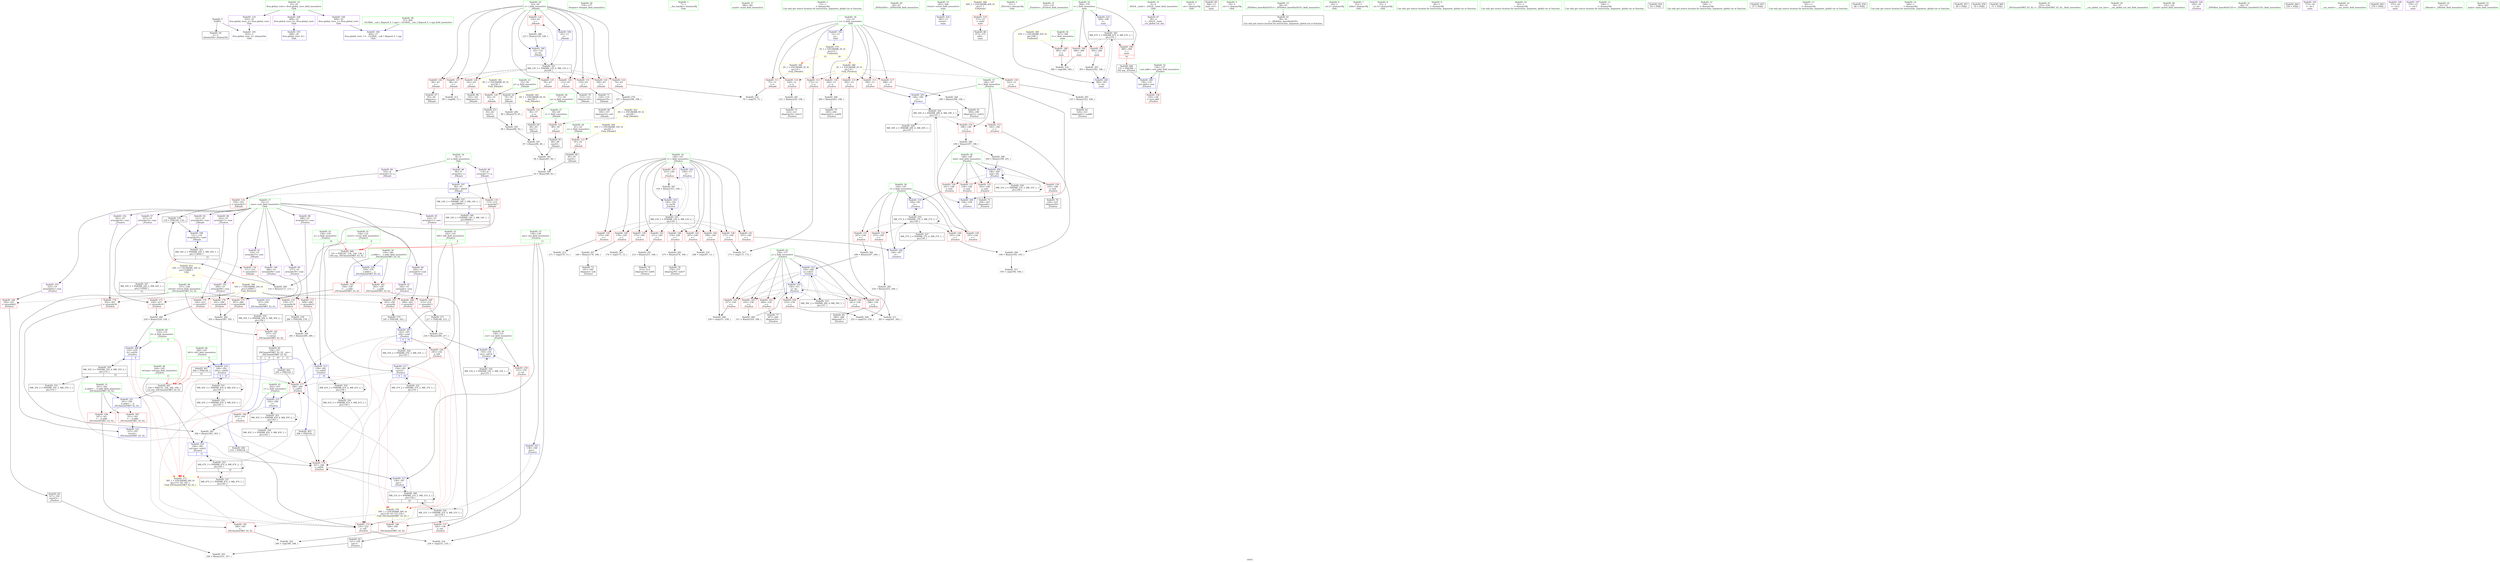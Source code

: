 digraph "SVFG" {
	label="SVFG";

	Node0x55af4ac2f030 [shape=record,color=grey,label="{NodeID: 0\nNullPtr}"];
	Node0x55af4ac2f030 -> Node0x55af4ac59500[style=solid];
	Node0x55af4ac2f030 -> Node0x55af4ac5b670[style=solid];
	Node0x55af4ac84610 [shape=record,color=yellow,style=double,label="{NodeID: 360\n2V_1 = ENCHI(MR_2V_0)\npts\{14 \}\nFun[_Z4loadv]}"];
	Node0x55af4ac84610 -> Node0x55af4ac57f80[style=dashed];
	Node0x55af4ac684b0 [shape=record,color=black,label="{NodeID: 277\n217 = PHI(168, 215, )\n}"];
	Node0x55af4ac684b0 -> Node0x55af4ac6a4f0[style=solid];
	Node0x55af4ac5b570 [shape=record,color=blue,label="{NodeID: 194\n409\<--27\nllvm.global_ctors_1\<--_GLOBAL__sub_I_Kepnu4_0_1.cpp\nGlob }"];
	Node0x55af4ac57f80 [shape=record,color=red,label="{NodeID: 111\n75\<--12\n\<--n\n_Z4loadv\n}"];
	Node0x55af4ac57f80 -> Node0x55af4ac6c470[style=solid];
	Node0x55af4ac56a30 [shape=record,color=green,label="{NodeID: 28\n61\<--62\ns\<--s_field_insensitive\n_Z4loadv\n}"];
	Node0x55af4ac56a30 -> Node0x55af4ac5da10[style=solid];
	Node0x55af4ac6b6f0 [shape=record,color=grey,label="{NodeID: 305\n323 = Binary(322, 108, )\n}"];
	Node0x55af4ac6b6f0 -> Node0x55af4ac5a8e0[style=solid];
	Node0x55af4ac5cc90 [shape=record,color=blue,label="{NodeID: 222\n337\<--351\nretval\<--\n_ZSt3maxIxERKT_S2_S2_\n}"];
	Node0x55af4ac5cc90 -> Node0x55af4ac82810[style=dashed];
	Node0x55af4ac5e710 [shape=record,color=red,label="{NodeID: 139\n175\<--140\n\<--i\n_Z5solvei\n}"];
	Node0x55af4ac5e710 -> Node0x55af4ac6cbf0[style=solid];
	Node0x55af4ac59200 [shape=record,color=green,label="{NodeID: 56\n376\<--377\nfreopen\<--freopen_field_insensitive\n}"];
	Node0x55af4ac7bb10 [shape=record,color=black,label="{NodeID: 333\nMR_39V_2 = PHI(MR_39V_4, MR_39V_1, )\npts\{157 \}\n}"];
	Node0x55af4ac7bb10 -> Node0x55af4ac5c470[style=dashed];
	Node0x55af4ac5fdd0 [shape=record,color=red,label="{NodeID: 167\n183\<--182\n\<--arrayidx\n_Z5solvei\n}"];
	Node0x55af4ac5fdd0 -> Node0x55af4a8c5b50[style=solid];
	Node0x55af4ac5a9b0 [shape=record,color=black,label="{NodeID: 84\n327\<--326\nconv63\<--\n_Z5solvei\n}"];
	Node0x55af4ac5a9b0 -> Node0x55af4ac6b270[style=solid];
	Node0x55af4ac54e30 [shape=record,color=green,label="{NodeID: 1\n7\<--1\n__dso_handle\<--dummyObj\nGlob }"];
	Node0x55af4ac85130 [shape=record,color=yellow,style=double,label="{NodeID: 361\n4V_1 = ENCHI(MR_4V_0)\npts\{56 \}\nFun[_Z4loadv]}"];
	Node0x55af4ac85130 -> Node0x55af4ac5d7a0[style=dashed];
	Node0x55af4ac68a50 [shape=record,color=black,label="{NodeID: 278\n280 = PHI(168, 278, )\n}"];
	Node0x55af4ac68a50 -> Node0x55af4ac6b570[style=solid];
	Node0x55af4ac5b670 [shape=record,color=blue, style = dotted,label="{NodeID: 195\n410\<--3\nllvm.global_ctors_2\<--dummyVal\nGlob }"];
	Node0x55af4ac58050 [shape=record,color=red,label="{NodeID: 112\n172\<--12\n\<--n\n_Z5solvei\n}"];
	Node0x55af4ac58050 -> Node0x55af4ac6c8f0[style=solid];
	Node0x55af4ac56b00 [shape=record,color=green,label="{NodeID: 29\n63\<--64\ni\<--i_field_insensitive\n_Z4loadv\n}"];
	Node0x55af4ac56b00 -> Node0x55af4ac5dae0[style=solid];
	Node0x55af4ac56b00 -> Node0x55af4ac5dbb0[style=solid];
	Node0x55af4ac56b00 -> Node0x55af4ac5dc80[style=solid];
	Node0x55af4ac56b00 -> Node0x55af4ac5dd50[style=solid];
	Node0x55af4ac56b00 -> Node0x55af4ac5de20[style=solid];
	Node0x55af4ac56b00 -> Node0x55af4ac5def0[style=solid];
	Node0x55af4ac56b00 -> Node0x55af4ac5dfc0[style=solid];
	Node0x55af4ac56b00 -> Node0x55af4ac5e090[style=solid];
	Node0x55af4ac56b00 -> Node0x55af4ac5e160[style=solid];
	Node0x55af4ac56b00 -> Node0x55af4ac5b770[style=solid];
	Node0x55af4ac56b00 -> Node0x55af4ac5b9e0[style=solid];
	Node0x55af4ac6b870 [shape=record,color=grey,label="{NodeID: 306\n284 = Binary(283, 108, )\n}"];
	Node0x55af4ac6b870 -> Node0x55af4ac5a5a0[style=solid];
	Node0x55af4ac5cd60 [shape=record,color=blue,label="{NodeID: 223\n337\<--354\nretval\<--\n_ZSt3maxIxERKT_S2_S2_\n}"];
	Node0x55af4ac5cd60 -> Node0x55af4ac82810[style=dashed];
	Node0x55af4ac5e7e0 [shape=record,color=red,label="{NodeID: 140\n179\<--140\n\<--i\n_Z5solvei\n}"];
	Node0x55af4ac5e7e0 -> Node0x55af4ac6b9f0[style=solid];
	Node0x55af4ac59300 [shape=record,color=green,label="{NodeID: 57\n380\<--381\nscanf\<--scanf_field_insensitive\n}"];
	Node0x55af4ac7c010 [shape=record,color=black,label="{NodeID: 334\nMR_41V_2 = PHI(MR_41V_3, MR_41V_1, )\npts\{159 \}\n}"];
	Node0x55af4ac7c010 -> Node0x55af4ac601e0[style=dashed];
	Node0x55af4ac7c010 -> Node0x55af4ac81410[style=dashed];
	Node0x55af4ac5fea0 [shape=record,color=red,label="{NodeID: 168\n206\<--205\n\<--arrayidx5\n_Z5solvei\n}"];
	Node0x55af4ac5fea0 -> Node0x55af4ac6a4f0[style=solid];
	Node0x55af4ac5aa80 [shape=record,color=black,label="{NodeID: 85\n334\<--357\n_ZSt3maxIxERKT_S2_S2__ret\<--\n_ZSt3maxIxERKT_S2_S2_\n|{<s0>8|<s1>9|<s2>10|<s3>11}}"];
	Node0x55af4ac5aa80:s0 -> Node0x55af4aca3400[style=solid,color=blue];
	Node0x55af4ac5aa80:s1 -> Node0x55af4aca3730[style=solid,color=blue];
	Node0x55af4ac5aa80:s2 -> Node0x55af4aca3a10[style=solid,color=blue];
	Node0x55af4ac5aa80:s3 -> Node0x55af4aca3b10[style=solid,color=blue];
	Node0x55af4ac54ec0 [shape=record,color=green,label="{NodeID: 2\n13\<--1\n\<--dummyObj\nCan only get source location for instruction, argument, global var or function.}"];
	Node0x55af4ac85210 [shape=record,color=yellow,style=double,label="{NodeID: 362\n6V_1 = ENCHI(MR_6V_0)\npts\{58 \}\nFun[_Z4loadv]}"];
	Node0x55af4ac85210 -> Node0x55af4ac5d870[style=dashed];
	Node0x55af4ac68ff0 [shape=record,color=grey,label="{NodeID: 279\n107 = Binary(106, 108, )\n}"];
	Node0x55af4ac68ff0 -> Node0x55af4ac59d80[style=solid];
	Node0x55af4ac5b770 [shape=record,color=blue,label="{NodeID: 196\n63\<--13\ni\<--\n_Z4loadv\n}"];
	Node0x55af4ac5b770 -> Node0x55af4ac77f10[style=dashed];
	Node0x55af4ac58120 [shape=record,color=red,label="{NodeID: 113\n189\<--12\n\<--n\n_Z5solvei\n}"];
	Node0x55af4ac58120 -> Node0x55af4ac5bec0[style=solid];
	Node0x55af4ac56bd0 [shape=record,color=green,label="{NodeID: 30\n66\<--67\n_ZNSirsERi\<--_ZNSirsERi_field_insensitive\n}"];
	Node0x55af4ac6b9f0 [shape=record,color=grey,label="{NodeID: 307\n180 = Binary(179, 108, )\n}"];
	Node0x55af4ac6b9f0 -> Node0x55af4ac59ff0[style=solid];
	Node0x55af4ac5ce30 [shape=record,color=blue,label="{NodeID: 224\n365\<--13\nretval\<--\nmain\n}"];
	Node0x55af4ac5e8b0 [shape=record,color=red,label="{NodeID: 141\n187\<--140\n\<--i\n_Z5solvei\n}"];
	Node0x55af4ac5e8b0 -> Node0x55af4ac5bdf0[style=solid];
	Node0x55af4ac59400 [shape=record,color=green,label="{NodeID: 58\n27\<--404\n_GLOBAL__sub_I_Kepnu4_0_1.cpp\<--_GLOBAL__sub_I_Kepnu4_0_1.cpp_field_insensitive\n}"];
	Node0x55af4ac59400 -> Node0x55af4ac5b570[style=solid];
	Node0x55af4ac7c510 [shape=record,color=black,label="{NodeID: 335\nMR_43V_2 = PHI(MR_43V_3, MR_43V_1, )\npts\{161 \}\n}"];
	Node0x55af4ac7c510 -> Node0x55af4ac601e0[style=dashed];
	Node0x55af4ac7c510 -> Node0x55af4ac81910[style=dashed];
	Node0x55af4ac5ff70 [shape=record,color=red,label="{NodeID: 169\n215\<--214\n\<--arrayidx11\n_Z5solvei\n}"];
	Node0x55af4ac5ff70 -> Node0x55af4ac684b0[style=solid];
	Node0x55af4ac5ab50 [shape=record,color=black,label="{NodeID: 86\n375\<--372\ncall\<--\nmain\n}"];
	Node0x55af4ac54f50 [shape=record,color=green,label="{NodeID: 3\n15\<--1\n_ZSt3cin\<--dummyObj\nGlob }"];
	Node0x55af4ac852f0 [shape=record,color=yellow,style=double,label="{NodeID: 363\n8V_1 = ENCHI(MR_8V_0)\npts\{60 \}\nFun[_Z4loadv]}"];
	Node0x55af4ac852f0 -> Node0x55af4ac5d940[style=dashed];
	Node0x55af4ac69170 [shape=record,color=grey,label="{NodeID: 280\n311 = Binary(310, 108, )\n}"];
	Node0x55af4ac69170 -> Node0x55af4ac5c950[style=solid];
	Node0x55af4ac5b840 [shape=record,color=blue,label="{NodeID: 197\n96\<--93\narrayidx\<--add10\n_Z4loadv\n}"];
	Node0x55af4ac5b840 -> Node0x55af4ac5e230[style=dashed];
	Node0x55af4ac5b840 -> Node0x55af4ac5e3d0[style=dashed];
	Node0x55af4ac5b840 -> Node0x55af4ac78410[style=dashed];
	Node0x55af4ac581f0 [shape=record,color=red,label="{NodeID: 114\n220\<--12\n\<--n\n_Z5solvei\n}"];
	Node0x55af4ac581f0 -> Node0x55af4ac692f0[style=solid];
	Node0x55af4ac56cd0 [shape=record,color=green,label="{NodeID: 31\n132\<--133\n_Z5solvei\<--_Z5solvei_field_insensitive\n}"];
	Node0x55af4ac6bb70 [shape=record,color=grey,label="{NodeID: 308\n259 = cmp(257, 258, )\n}"];
	Node0x55af4ac5cf00 [shape=record,color=blue,label="{NodeID: 225\n369\<--108\ni\<--\nmain\n}"];
	Node0x55af4ac5cf00 -> Node0x55af4ac7fb10[style=dashed];
	Node0x55af4ac5e980 [shape=record,color=red,label="{NodeID: 142\n207\<--140\n\<--i\n_Z5solvei\n}"];
	Node0x55af4ac5e980 -> Node0x55af4ac6be70[style=solid];
	Node0x55af4ac59500 [shape=record,color=black,label="{NodeID: 59\n2\<--3\ndummyVal\<--dummyVal\n}"];
	Node0x55af4ac7ca10 [shape=record,color=black,label="{NodeID: 336\nMR_45V_2 = PHI(MR_45V_3, MR_45V_1, )\npts\{163 \}\n}"];
	Node0x55af4ac7ca10 -> Node0x55af4ac81e10[style=dashed];
	Node0x55af4ac60040 [shape=record,color=red,label="{NodeID: 170\n224\<--223\n\<--arrayidx17\n_Z5solvei\n}"];
	Node0x55af4ac60040 -> Node0x55af4ac69ef0[style=solid];
	Node0x55af4ac5ac20 [shape=record,color=purple,label="{NodeID: 87\n36\<--4\n\<--_ZStL8__ioinit\n__cxx_global_var_init\n}"];
	Node0x55af4ac54fe0 [shape=record,color=green,label="{NodeID: 4\n16\<--1\n.str\<--dummyObj\nGlob }"];
	Node0x55af4ac853d0 [shape=record,color=yellow,style=double,label="{NodeID: 364\n10V_1 = ENCHI(MR_10V_0)\npts\{62 \}\nFun[_Z4loadv]}"];
	Node0x55af4ac853d0 -> Node0x55af4ac5da10[style=dashed];
	Node0x55af4ac692f0 [shape=record,color=grey,label="{NodeID: 281\n221 = Binary(220, 108, )\n}"];
	Node0x55af4ac692f0 -> Node0x55af4ac5a260[style=solid];
	Node0x55af4ac5b910 [shape=record,color=blue,label="{NodeID: 198\n121\<--118\narrayidx20\<--cond\n_Z4loadv\n}"];
	Node0x55af4ac5b910 -> Node0x55af4ac78910[style=dashed];
	Node0x55af4ac5d390 [shape=record,color=red,label="{NodeID: 115\n262\<--12\n\<--n\n_Z5solvei\n}"];
	Node0x55af4ac5d390 -> Node0x55af4ac6bff0[style=solid];
	Node0x55af4ac56dd0 [shape=record,color=green,label="{NodeID: 32\n136\<--137\ntest.addr\<--test.addr_field_insensitive\n_Z5solvei\n}"];
	Node0x55af4ac56dd0 -> Node0x55af4ac5e4a0[style=solid];
	Node0x55af4ac56dd0 -> Node0x55af4ac5bab0[style=solid];
	Node0x55af4ac6bcf0 [shape=record,color=grey,label="{NodeID: 309\n255 = cmp(252, 254, )\n}"];
	Node0x55af4ac5cfd0 [shape=record,color=blue,label="{NodeID: 226\n369\<--393\ni\<--inc\nmain\n}"];
	Node0x55af4ac5cfd0 -> Node0x55af4ac7fb10[style=dashed];
	Node0x55af4ac5ea50 [shape=record,color=red,label="{NodeID: 143\n211\<--140\n\<--i\n_Z5solvei\n}"];
	Node0x55af4ac5ea50 -> Node0x55af4ac6a1f0[style=solid];
	Node0x55af4ac59600 [shape=record,color=black,label="{NodeID: 60\n364\<--13\nmain_ret\<--\nmain\n}"];
	Node0x55af4ac7cf10 [shape=record,color=black,label="{NodeID: 337\nMR_47V_2 = PHI(MR_47V_3, MR_47V_1, )\npts\{165 \}\n}"];
	Node0x55af4ac7cf10 -> Node0x55af4ac601e0[style=dashed];
	Node0x55af4ac7cf10 -> Node0x55af4ac82310[style=dashed];
	Node0x55af4ac60110 [shape=record,color=red,label="{NodeID: 171\n228\<--227\n\<--arrayidx19\n_Z5solvei\n}"];
	Node0x55af4ac60110 -> Node0x55af4ac69ef0[style=solid];
	Node0x55af4ac5acf0 [shape=record,color=purple,label="{NodeID: 88\n96\<--8\narrayidx\<--a\n_Z4loadv\n}"];
	Node0x55af4ac5acf0 -> Node0x55af4ac5b840[style=solid];
	Node0x55af4ac55820 [shape=record,color=green,label="{NodeID: 5\n18\<--1\n.str.1\<--dummyObj\nGlob }"];
	Node0x55af4ac69470 [shape=record,color=grey,label="{NodeID: 282\n248 = Binary(247, 249, )\n}"];
	Node0x55af4ac69470 -> Node0x55af4ac5c470[style=solid];
	Node0x55af4ac5b9e0 [shape=record,color=blue,label="{NodeID: 199\n63\<--125\ni\<--inc\n_Z4loadv\n}"];
	Node0x55af4ac5b9e0 -> Node0x55af4ac77f10[style=dashed];
	Node0x55af4ac5d460 [shape=record,color=red,label="{NodeID: 116\n283\<--12\n\<--n\n_Z5solvei\n}"];
	Node0x55af4ac5d460 -> Node0x55af4ac6b870[style=solid];
	Node0x55af4ac56ea0 [shape=record,color=green,label="{NodeID: 33\n138\<--139\nans\<--ans_field_insensitive\n_Z5solvei\n|{|<s3>11}}"];
	Node0x55af4ac56ea0 -> Node0x55af4ac5e570[style=solid];
	Node0x55af4ac56ea0 -> Node0x55af4ac5bb80[style=solid];
	Node0x55af4ac56ea0 -> Node0x55af4ac5c880[style=solid];
	Node0x55af4ac56ea0:s3 -> Node0x55af4aca3df0[style=solid,color=red];
	Node0x55af4ac6be70 [shape=record,color=grey,label="{NodeID: 310\n208 = cmp(207, 13, )\n}"];
	Node0x55af4ac5eb20 [shape=record,color=red,label="{NodeID: 144\n258\<--140\n\<--i\n_Z5solvei\n}"];
	Node0x55af4ac5eb20 -> Node0x55af4ac6bb70[style=solid];
	Node0x55af4ac596d0 [shape=record,color=black,label="{NodeID: 61\n38\<--39\n\<--_ZNSt8ios_base4InitD1Ev\nCan only get source location for instruction, argument, global var or function.}"];
	Node0x55af4ac601e0 [shape=record,color=red,label="{NodeID: 172\n235\<--232\n\<--call\n_Z5solvei\n}"];
	Node0x55af4ac601e0 -> Node0x55af4ac6c770[style=solid];
	Node0x55af4ac5adc0 [shape=record,color=purple,label="{NodeID: 89\n103\<--8\narrayidx13\<--a\n_Z4loadv\n}"];
	Node0x55af4ac5adc0 -> Node0x55af4ac5e230[style=solid];
	Node0x55af4ac558b0 [shape=record,color=green,label="{NodeID: 6\n20\<--1\n.str.2\<--dummyObj\nGlob }"];
	Node0x55af4ac695f0 [shape=record,color=grey,label="{NodeID: 283\n304 = Binary(302, 303, )\n}"];
	Node0x55af4ac695f0 -> Node0x55af4ac5c7b0[style=solid];
	Node0x55af4ac5bab0 [shape=record,color=blue,label="{NodeID: 200\n136\<--135\ntest.addr\<--test\n_Z5solvei\n}"];
	Node0x55af4ac5bab0 -> Node0x55af4ac5e4a0[style=dashed];
	Node0x55af4ac5d530 [shape=record,color=red,label="{NodeID: 117\n298\<--12\n\<--n\n_Z5solvei\n}"];
	Node0x55af4ac5d530 -> Node0x55af4ac69770[style=solid];
	Node0x55af4ac56f70 [shape=record,color=green,label="{NodeID: 34\n140\<--141\ni\<--i_field_insensitive\n_Z5solvei\n}"];
	Node0x55af4ac56f70 -> Node0x55af4ac5e640[style=solid];
	Node0x55af4ac56f70 -> Node0x55af4ac5e710[style=solid];
	Node0x55af4ac56f70 -> Node0x55af4ac5e7e0[style=solid];
	Node0x55af4ac56f70 -> Node0x55af4ac5e8b0[style=solid];
	Node0x55af4ac56f70 -> Node0x55af4ac5e980[style=solid];
	Node0x55af4ac56f70 -> Node0x55af4ac5ea50[style=solid];
	Node0x55af4ac56f70 -> Node0x55af4ac5eb20[style=solid];
	Node0x55af4ac56f70 -> Node0x55af4ac5ebf0[style=solid];
	Node0x55af4ac56f70 -> Node0x55af4ac5ecc0[style=solid];
	Node0x55af4ac56f70 -> Node0x55af4ac5ed90[style=solid];
	Node0x55af4ac56f70 -> Node0x55af4ac5bc50[style=solid];
	Node0x55af4ac56f70 -> Node0x55af4ac5ca20[style=solid];
	Node0x55af4ac6bff0 [shape=record,color=grey,label="{NodeID: 311\n263 = cmp(261, 262, )\n}"];
	Node0x55af4ac5ebf0 [shape=record,color=red,label="{NodeID: 145\n270\<--140\n\<--i\n_Z5solvei\n}"];
	Node0x55af4ac5ebf0 -> Node0x55af4ac6c170[style=solid];
	Node0x55af4ac597d0 [shape=record,color=black,label="{NodeID: 62\n79\<--78\nconv\<--\n_Z4loadv\n}"];
	Node0x55af4ac597d0 -> Node0x55af4ac6a970[style=solid];
	Node0x55af4ac602b0 [shape=record,color=red,label="{NodeID: 173\n269\<--268\n\<--arrayidx33\n_Z5solvei\n}"];
	Node0x55af4ac602b0 -> Node0x55af4ac6b570[style=solid];
	Node0x55af4ac5ae90 [shape=record,color=purple,label="{NodeID: 90\n114\<--8\narrayidx17\<--a\n_Z4loadv\n}"];
	Node0x55af4ac5ae90 -> Node0x55af4ac5e3d0[style=solid];
	Node0x55af4ac55940 [shape=record,color=green,label="{NodeID: 7\n22\<--1\nstdin\<--dummyObj\nGlob }"];
	Node0x55af4ac69770 [shape=record,color=grey,label="{NodeID: 284\n299 = Binary(298, 108, )\n}"];
	Node0x55af4ac69770 -> Node0x55af4ac5a740[style=solid];
	Node0x55af4ac5bb80 [shape=record,color=blue,label="{NodeID: 201\n138\<--168\nans\<--\n_Z5solvei\n}"];
	Node0x55af4ac5bb80 -> Node0x55af4ac78e10[style=dashed];
	Node0x55af4ac5d600 [shape=record,color=red,label="{NodeID: 118\n322\<--12\n\<--n\n_Z5solvei\n}"];
	Node0x55af4ac5d600 -> Node0x55af4ac6b6f0[style=solid];
	Node0x55af4ac57040 [shape=record,color=green,label="{NodeID: 35\n142\<--143\nleft\<--left_field_insensitive\n_Z5solvei\n|{|<s2>8}}"];
	Node0x55af4ac57040 -> Node0x55af4ac5ee60[style=solid];
	Node0x55af4ac57040 -> Node0x55af4ac5bd20[style=solid];
	Node0x55af4ac57040:s2 -> Node0x55af4aca3df0[style=solid,color=red];
	Node0x55af4ac6c170 [shape=record,color=grey,label="{NodeID: 312\n271 = cmp(270, 13, )\n}"];
	Node0x55af4ac5ecc0 [shape=record,color=red,label="{NodeID: 146\n274\<--140\n\<--i\n_Z5solvei\n}"];
	Node0x55af4ac5ecc0 -> Node0x55af4ac6a370[style=solid];
	Node0x55af4ac598a0 [shape=record,color=black,label="{NodeID: 63\n83\<--82\nconv5\<--\n_Z4loadv\n}"];
	Node0x55af4ac598a0 -> Node0x55af4ac6a7f0[style=solid];
	Node0x55af4ac60380 [shape=record,color=red,label="{NodeID: 174\n278\<--277\n\<--arrayidx39\n_Z5solvei\n}"];
	Node0x55af4ac60380 -> Node0x55af4ac68a50[style=solid];
	Node0x55af4ac5af60 [shape=record,color=purple,label="{NodeID: 91\n110\<--10\narrayidx15\<--sum\n_Z4loadv\n}"];
	Node0x55af4ac5af60 -> Node0x55af4ac5e300[style=solid];
	Node0x55af4ac559d0 [shape=record,color=green,label="{NodeID: 8\n23\<--1\n.str.3\<--dummyObj\nGlob }"];
	Node0x55af4ac85750 [shape=record,color=yellow,style=double,label="{NodeID: 368\n60V_1 = ENCHI(MR_60V_0)\npts\{1 \}\nFun[main]}"];
	Node0x55af4ac85750 -> Node0x55af4ac5d6d0[style=dashed];
	Node0x55af4ac698f0 [shape=record,color=grey,label="{NodeID: 285\n254 = Binary(253, 249, )\n}"];
	Node0x55af4ac698f0 -> Node0x55af4ac6bcf0[style=solid];
	Node0x55af4ac5bc50 [shape=record,color=blue,label="{NodeID: 202\n140\<--13\ni\<--\n_Z5solvei\n}"];
	Node0x55af4ac5bc50 -> Node0x55af4ac79310[style=dashed];
	Node0x55af4ac5d6d0 [shape=record,color=red,label="{NodeID: 119\n372\<--22\n\<--stdin\nmain\n}"];
	Node0x55af4ac5d6d0 -> Node0x55af4ac5ab50[style=solid];
	Node0x55af4ac57110 [shape=record,color=green,label="{NodeID: 36\n144\<--145\nl\<--l_field_insensitive\n_Z5solvei\n}"];
	Node0x55af4ac57110 -> Node0x55af4ac5ef30[style=solid];
	Node0x55af4ac57110 -> Node0x55af4ac5f000[style=solid];
	Node0x55af4ac57110 -> Node0x55af4ac5f0d0[style=solid];
	Node0x55af4ac57110 -> Node0x55af4ac5f1a0[style=solid];
	Node0x55af4ac57110 -> Node0x55af4ac5bdf0[style=solid];
	Node0x55af4ac57110 -> Node0x55af4ac5c2d0[style=solid];
	Node0x55af4ac624d0 [shape=record,color=yellow,style=double,label="{NodeID: 396\n16V_1 = ENCHI(MR_16V_0)\npts\{110000 \}\nFun[_Z5solvei]}"];
	Node0x55af4ac624d0 -> Node0x55af4ac5fdd0[style=dashed];
	Node0x55af4ac624d0 -> Node0x55af4ac5fea0[style=dashed];
	Node0x55af4ac624d0 -> Node0x55af4ac5ff70[style=dashed];
	Node0x55af4ac624d0 -> Node0x55af4ac60040[style=dashed];
	Node0x55af4ac624d0 -> Node0x55af4ac60110[style=dashed];
	Node0x55af4ac624d0 -> Node0x55af4ac602b0[style=dashed];
	Node0x55af4ac624d0 -> Node0x55af4ac60380[style=dashed];
	Node0x55af4ac624d0 -> Node0x55af4ac60450[style=dashed];
	Node0x55af4ac624d0 -> Node0x55af4ac60520[style=dashed];
	Node0x55af4ac624d0 -> Node0x55af4ac606c0[style=dashed];
	Node0x55af4ac624d0 -> Node0x55af4ac60860[style=dashed];
	Node0x55af4ac6c2f0 [shape=record,color=grey,label="{NodeID: 313\n99 = cmp(98, 13, )\n}"];
	Node0x55af4ac5ed90 [shape=record,color=red,label="{NodeID: 147\n315\<--140\n\<--i\n_Z5solvei\n}"];
	Node0x55af4ac5ed90 -> Node0x55af4ac69bf0[style=solid];
	Node0x55af4ac59970 [shape=record,color=black,label="{NodeID: 64\n86\<--85\nconv7\<--\n_Z4loadv\n}"];
	Node0x55af4ac59970 -> Node0x55af4ac6aaf0[style=solid];
	Node0x55af4ac60450 [shape=record,color=red,label="{NodeID: 175\n287\<--286\n\<--arrayidx46\n_Z5solvei\n}"];
	Node0x55af4ac60450 -> Node0x55af4ac69a70[style=solid];
	Node0x55af4ac5b030 [shape=record,color=purple,label="{NodeID: 92\n121\<--10\narrayidx20\<--sum\n_Z4loadv\n}"];
	Node0x55af4ac5b030 -> Node0x55af4ac5b910[style=solid];
	Node0x55af4ac55a60 [shape=record,color=green,label="{NodeID: 9\n26\<--1\n\<--dummyObj\nCan only get source location for instruction, argument, global var or function.}"];
	Node0x55af4ac85860 [shape=record,color=yellow,style=double,label="{NodeID: 369\n65V_1 = ENCHI(MR_65V_0)\npts\{368 \}\nFun[main]}"];
	Node0x55af4ac85860 -> Node0x55af4ac60ee0[style=dashed];
	Node0x55af4ac69a70 [shape=record,color=grey,label="{NodeID: 286\n292 = Binary(287, 291, )\n}"];
	Node0x55af4ac69a70 -> Node0x55af4ac5c610[style=solid];
	Node0x55af4ac5bd20 [shape=record,color=blue,label="{NodeID: 203\n142\<--185\nleft\<--cond\n_Z5solvei\n|{|<s5>8|<s6>10}}"];
	Node0x55af4ac5bd20 -> Node0x55af4ac5ee60[style=dashed];
	Node0x55af4ac5bd20 -> Node0x55af4ac601e0[style=dashed];
	Node0x55af4ac5bd20 -> Node0x55af4ac605f0[style=dashed];
	Node0x55af4ac5bd20 -> Node0x55af4ac60790[style=dashed];
	Node0x55af4ac5bd20 -> Node0x55af4ac79810[style=dashed];
	Node0x55af4ac5bd20:s5 -> Node0x55af4ac85eb0[style=dashed,color=red];
	Node0x55af4ac5bd20:s6 -> Node0x55af4ac85eb0[style=dashed,color=red];
	Node0x55af4ac5d7a0 [shape=record,color=red,label="{NodeID: 120\n82\<--55\n\<--p\n_Z4loadv\n}"];
	Node0x55af4ac5d7a0 -> Node0x55af4ac598a0[style=solid];
	Node0x55af4ac571e0 [shape=record,color=green,label="{NodeID: 37\n146\<--147\nr\<--r_field_insensitive\n_Z5solvei\n}"];
	Node0x55af4ac571e0 -> Node0x55af4ac5f270[style=solid];
	Node0x55af4ac571e0 -> Node0x55af4ac5f340[style=solid];
	Node0x55af4ac571e0 -> Node0x55af4ac5bec0[style=solid];
	Node0x55af4ac571e0 -> Node0x55af4ac5c200[style=solid];
	Node0x55af4ac6c470 [shape=record,color=grey,label="{NodeID: 314\n76 = cmp(74, 75, )\n}"];
	Node0x55af4ac5ee60 [shape=record,color=red,label="{NodeID: 148\n245\<--142\n\<--left\n_Z5solvei\n}"];
	Node0x55af4ac5ee60 -> Node0x55af4ac5c3a0[style=solid];
	Node0x55af4ac59a40 [shape=record,color=black,label="{NodeID: 65\n89\<--88\nconv8\<--\n_Z4loadv\n}"];
	Node0x55af4ac59a40 -> Node0x55af4ac6b0f0[style=solid];
	Node0x55af4ac60520 [shape=record,color=red,label="{NodeID: 176\n291\<--290\n\<--arrayidx48\n_Z5solvei\n}"];
	Node0x55af4ac60520 -> Node0x55af4ac69a70[style=solid];
	Node0x55af4ac5b100 [shape=record,color=purple,label="{NodeID: 93\n182\<--10\narrayidx\<--sum\n_Z5solvei\n}"];
	Node0x55af4ac5b100 -> Node0x55af4ac5fdd0[style=solid];
	Node0x55af4ac55af0 [shape=record,color=green,label="{NodeID: 10\n81\<--1\n\<--dummyObj\nCan only get source location for instruction, argument, global var or function.}"];
	Node0x55af4ac8d8e0 [shape=record,color=yellow,style=double,label="{NodeID: 453\n16V_3 = CSCHI(MR_16V_2)\npts\{110000 \}\nCS[]|{|<s1>16}}"];
	Node0x55af4ac8d8e0 -> Node0x55af4ac80510[style=dashed];
	Node0x55af4ac8d8e0:s1 -> Node0x55af4ac624d0[style=dashed,color=red];
	Node0x55af4ac85940 [shape=record,color=yellow,style=double,label="{NodeID: 370\n2V_1 = ENCHI(MR_2V_0)\npts\{14 \}\nFun[main]|{<s0>15|<s1>16}}"];
	Node0x55af4ac85940:s0 -> Node0x55af4ac84610[style=dashed,color=red];
	Node0x55af4ac85940:s1 -> Node0x55af4ac86230[style=dashed,color=red];
	Node0x55af4ac69bf0 [shape=record,color=grey,label="{NodeID: 287\n316 = Binary(315, 108, )\n}"];
	Node0x55af4ac69bf0 -> Node0x55af4ac5ca20[style=solid];
	Node0x55af4ac5bdf0 [shape=record,color=blue,label="{NodeID: 204\n144\<--187\nl\<--\n_Z5solvei\n}"];
	Node0x55af4ac5bdf0 -> Node0x55af4ac82d10[style=dashed];
	Node0x55af4ac5d870 [shape=record,color=red,label="{NodeID: 121\n85\<--57\n\<--q\n_Z4loadv\n}"];
	Node0x55af4ac5d870 -> Node0x55af4ac59970[style=solid];
	Node0x55af4ac572b0 [shape=record,color=green,label="{NodeID: 38\n148\<--149\nmid\<--mid_field_insensitive\n_Z5solvei\n}"];
	Node0x55af4ac572b0 -> Node0x55af4ac5f410[style=solid];
	Node0x55af4ac572b0 -> Node0x55af4ac5f4e0[style=solid];
	Node0x55af4ac572b0 -> Node0x55af4ac5f5b0[style=solid];
	Node0x55af4ac572b0 -> Node0x55af4ac5f680[style=solid];
	Node0x55af4ac572b0 -> Node0x55af4ac5bf90[style=solid];
	Node0x55af4ac6c5f0 [shape=record,color=grey,label="{NodeID: 315\n195 = cmp(194, 108, )\n}"];
	Node0x55af4ac5ef30 [shape=record,color=red,label="{NodeID: 149\n193\<--144\n\<--l\n_Z5solvei\n}"];
	Node0x55af4ac5ef30 -> Node0x55af4ac6a670[style=solid];
	Node0x55af4ac59b10 [shape=record,color=black,label="{NodeID: 66\n92\<--91\nconv9\<--\n_Z4loadv\n}"];
	Node0x55af4ac59b10 -> Node0x55af4ac6af70[style=solid];
	Node0x55af4ac605f0 [shape=record,color=red,label="{NodeID: 177\n296\<--295\n\<--call51\n_Z5solvei\n}"];
	Node0x55af4ac605f0 -> Node0x55af4ac5c6e0[style=solid];
	Node0x55af4ac5b1d0 [shape=record,color=purple,label="{NodeID: 94\n205\<--10\narrayidx5\<--sum\n_Z5solvei\n}"];
	Node0x55af4ac5b1d0 -> Node0x55af4ac5fea0[style=solid];
	Node0x55af4ac55b80 [shape=record,color=green,label="{NodeID: 11\n108\<--1\n\<--dummyObj\nCan only get source location for instruction, argument, global var or function.}"];
	Node0x55af4aca2fa0 [shape=record,color=black,label="{NodeID: 454\n65 = PHI()\n}"];
	Node0x55af4ac69d70 [shape=record,color=grey,label="{NodeID: 288\n125 = Binary(124, 108, )\n}"];
	Node0x55af4ac69d70 -> Node0x55af4ac5b9e0[style=solid];
	Node0x55af4ac5bec0 [shape=record,color=blue,label="{NodeID: 205\n146\<--189\nr\<--\n_Z5solvei\n}"];
	Node0x55af4ac5bec0 -> Node0x55af4ac83210[style=dashed];
	Node0x55af4ac5d940 [shape=record,color=red,label="{NodeID: 122\n88\<--59\n\<--r\n_Z4loadv\n}"];
	Node0x55af4ac5d940 -> Node0x55af4ac59a40[style=solid];
	Node0x55af4ac57380 [shape=record,color=green,label="{NodeID: 39\n150\<--151\ncur\<--cur_field_insensitive\n_Z5solvei\n}"];
	Node0x55af4ac57380 -> Node0x55af4ac5f750[style=solid];
	Node0x55af4ac57380 -> Node0x55af4ac5c060[style=solid];
	Node0x55af4ac6c770 [shape=record,color=grey,label="{NodeID: 316\n236 = cmp(231, 235, )\n}"];
	Node0x55af4ac5f000 [shape=record,color=red,label="{NodeID: 150\n197\<--144\n\<--l\n_Z5solvei\n}"];
	Node0x55af4ac5f000 -> Node0x55af4ac6adf0[style=solid];
	Node0x55af4ac59be0 [shape=record,color=black,label="{NodeID: 67\n95\<--94\nidxprom\<--\n_Z4loadv\n}"];
	Node0x55af4ac606c0 [shape=record,color=red,label="{NodeID: 178\n302\<--301\n\<--arrayidx54\n_Z5solvei\n}"];
	Node0x55af4ac606c0 -> Node0x55af4ac695f0[style=solid];
	Node0x55af4ac5b2a0 [shape=record,color=purple,label="{NodeID: 95\n214\<--10\narrayidx11\<--sum\n_Z5solvei\n}"];
	Node0x55af4ac5b2a0 -> Node0x55af4ac5ff70[style=solid];
	Node0x55af4ac55c10 [shape=record,color=green,label="{NodeID: 12\n168\<--1\n\<--dummyObj\nCan only get source location for instruction, argument, global var or function.}"];
	Node0x55af4aca3100 [shape=record,color=black,label="{NodeID: 455\n37 = PHI()\n}"];
	Node0x55af4ac69ef0 [shape=record,color=grey,label="{NodeID: 289\n229 = Binary(224, 228, )\n}"];
	Node0x55af4ac69ef0 -> Node0x55af4ac5c130[style=solid];
	Node0x55af4ac5bf90 [shape=record,color=blue,label="{NodeID: 206\n148\<--200\nmid\<--div\n_Z5solvei\n}"];
	Node0x55af4ac5bf90 -> Node0x55af4ac5f410[style=dashed];
	Node0x55af4ac5bf90 -> Node0x55af4ac5f4e0[style=dashed];
	Node0x55af4ac5bf90 -> Node0x55af4ac5f5b0[style=dashed];
	Node0x55af4ac5bf90 -> Node0x55af4ac5f680[style=dashed];
	Node0x55af4ac5bf90 -> Node0x55af4ac5bf90[style=dashed];
	Node0x55af4ac5bf90 -> Node0x55af4ac7a710[style=dashed];
	Node0x55af4ac5da10 [shape=record,color=red,label="{NodeID: 123\n91\<--61\n\<--s\n_Z4loadv\n}"];
	Node0x55af4ac5da10 -> Node0x55af4ac59b10[style=solid];
	Node0x55af4ac57450 [shape=record,color=green,label="{NodeID: 40\n152\<--153\nb\<--b_field_insensitive\n_Z5solvei\n|{|<s1>8}}"];
	Node0x55af4ac57450 -> Node0x55af4ac5c130[style=solid];
	Node0x55af4ac57450:s1 -> Node0x55af4aca4200[style=solid,color=red];
	Node0x55af4ac6c8f0 [shape=record,color=grey,label="{NodeID: 317\n173 = cmp(171, 172, )\n}"];
	Node0x55af4ac5f0d0 [shape=record,color=red,label="{NodeID: 151\n247\<--144\n\<--l\n_Z5solvei\n}"];
	Node0x55af4ac5f0d0 -> Node0x55af4ac69470[style=solid];
	Node0x55af4ac59cb0 [shape=record,color=black,label="{NodeID: 68\n102\<--101\nidxprom12\<--\n_Z4loadv\n}"];
	Node0x55af4ac7fb10 [shape=record,color=black,label="{NodeID: 345\nMR_67V_3 = PHI(MR_67V_4, MR_67V_2, )\npts\{370 \}\n}"];
	Node0x55af4ac7fb10 -> Node0x55af4ac60fb0[style=dashed];
	Node0x55af4ac7fb10 -> Node0x55af4ac61080[style=dashed];
	Node0x55af4ac7fb10 -> Node0x55af4ac61150[style=dashed];
	Node0x55af4ac7fb10 -> Node0x55af4ac5cfd0[style=dashed];
	Node0x55af4ac60790 [shape=record,color=red,label="{NodeID: 179\n307\<--306\n\<--call56\n_Z5solvei\n}"];
	Node0x55af4ac60790 -> Node0x55af4ac5c880[style=solid];
	Node0x55af4ac58310 [shape=record,color=purple,label="{NodeID: 96\n223\<--10\narrayidx17\<--sum\n_Z5solvei\n}"];
	Node0x55af4ac58310 -> Node0x55af4ac60040[style=solid];
	Node0x55af4ac55ca0 [shape=record,color=green,label="{NodeID: 13\n201\<--1\n\<--dummyObj\nCan only get source location for instruction, argument, global var or function.}"];
	Node0x55af4aca31d0 [shape=record,color=black,label="{NodeID: 456\n68 = PHI()\n}"];
	Node0x55af4ac6a070 [shape=record,color=grey,label="{NodeID: 290\n116 = Binary(111, 115, )\n}"];
	Node0x55af4ac6a070 -> Node0x55af4ac67f10[style=solid];
	Node0x55af4ac5c060 [shape=record,color=blue,label="{NodeID: 207\n150\<--218\ncur\<--sub14\n_Z5solvei\n}"];
	Node0x55af4ac5c060 -> Node0x55af4ac5f750[style=dashed];
	Node0x55af4ac5c060 -> Node0x55af4ac5c060[style=dashed];
	Node0x55af4ac5c060 -> Node0x55af4ac7ac10[style=dashed];
	Node0x55af4ac5dae0 [shape=record,color=red,label="{NodeID: 124\n74\<--63\n\<--i\n_Z4loadv\n}"];
	Node0x55af4ac5dae0 -> Node0x55af4ac6c470[style=solid];
	Node0x55af4ac57520 [shape=record,color=green,label="{NodeID: 41\n154\<--155\ncur22\<--cur22_field_insensitive\n_Z5solvei\n|{|<s1>9}}"];
	Node0x55af4ac57520 -> Node0x55af4ac5c3a0[style=solid];
	Node0x55af4ac57520:s1 -> Node0x55af4aca3df0[style=solid,color=red];
	Node0x55af4ac6ca70 [shape=record,color=grey,label="{NodeID: 318\n386 = cmp(384, 385, )\n}"];
	Node0x55af4ac5f1a0 [shape=record,color=red,label="{NodeID: 152\n253\<--144\n\<--l\n_Z5solvei\n}"];
	Node0x55af4ac5f1a0 -> Node0x55af4ac698f0[style=solid];
	Node0x55af4ac59d80 [shape=record,color=black,label="{NodeID: 69\n109\<--107\nidxprom14\<--sub\n_Z4loadv\n}"];
	Node0x55af4ac80010 [shape=record,color=black,label="{NodeID: 346\nMR_14V_2 = PHI(MR_14V_3, MR_14V_1, )\npts\{90000 \}\n|{<s0>15}}"];
	Node0x55af4ac80010:s0 -> Node0x55af4ac78410[style=dashed,color=red];
	Node0x55af4ac60860 [shape=record,color=red,label="{NodeID: 180\n326\<--325\n\<--arrayidx62\n_Z5solvei\n}"];
	Node0x55af4ac60860 -> Node0x55af4ac5a9b0[style=solid];
	Node0x55af4ac583e0 [shape=record,color=purple,label="{NodeID: 97\n227\<--10\narrayidx19\<--sum\n_Z5solvei\n}"];
	Node0x55af4ac583e0 -> Node0x55af4ac60110[style=solid];
	Node0x55af4ac55d30 [shape=record,color=green,label="{NodeID: 14\n249\<--1\n\<--dummyObj\nCan only get source location for instruction, argument, global var or function.}"];
	Node0x55af4aca3300 [shape=record,color=black,label="{NodeID: 457\n69 = PHI()\n}"];
	Node0x55af4ac6a1f0 [shape=record,color=grey,label="{NodeID: 291\n212 = Binary(211, 108, )\n}"];
	Node0x55af4ac6a1f0 -> Node0x55af4ac5a190[style=solid];
	Node0x55af4ac5c130 [shape=record,color=blue,label="{NodeID: 208\n152\<--229\nb\<--sub20\n_Z5solvei\n|{|<s2>8}}"];
	Node0x55af4ac5c130 -> Node0x55af4ac601e0[style=dashed];
	Node0x55af4ac5c130 -> Node0x55af4ac84110[style=dashed];
	Node0x55af4ac5c130:s2 -> Node0x55af4ac85da0[style=dashed,color=red];
	Node0x55af4ac5dbb0 [shape=record,color=red,label="{NodeID: 125\n78\<--63\n\<--i\n_Z4loadv\n}"];
	Node0x55af4ac5dbb0 -> Node0x55af4ac597d0[style=solid];
	Node0x55af4ac575f0 [shape=record,color=green,label="{NodeID: 42\n156\<--157\nj\<--j_field_insensitive\n_Z5solvei\n}"];
	Node0x55af4ac575f0 -> Node0x55af4ac5f820[style=solid];
	Node0x55af4ac575f0 -> Node0x55af4ac5f8f0[style=solid];
	Node0x55af4ac575f0 -> Node0x55af4ac5f9c0[style=solid];
	Node0x55af4ac575f0 -> Node0x55af4ac5fa90[style=solid];
	Node0x55af4ac575f0 -> Node0x55af4ac5fb60[style=solid];
	Node0x55af4ac575f0 -> Node0x55af4ac5fc30[style=solid];
	Node0x55af4ac575f0 -> Node0x55af4ac5c470[style=solid];
	Node0x55af4ac575f0 -> Node0x55af4ac5c950[style=solid];
	Node0x55af4ac6cbf0 [shape=record,color=grey,label="{NodeID: 319\n176 = cmp(175, 13, )\n}"];
	Node0x55af4ac5f270 [shape=record,color=red,label="{NodeID: 153\n192\<--146\n\<--r\n_Z5solvei\n}"];
	Node0x55af4ac5f270 -> Node0x55af4ac6a670[style=solid];
	Node0x55af4ac59e50 [shape=record,color=black,label="{NodeID: 70\n113\<--112\nidxprom16\<--\n_Z4loadv\n}"];
	Node0x55af4ac80510 [shape=record,color=black,label="{NodeID: 347\nMR_16V_2 = PHI(MR_16V_3, MR_16V_1, )\npts\{110000 \}\n|{<s0>15}}"];
	Node0x55af4ac80510:s0 -> Node0x55af4ac78910[style=dashed,color=red];
	Node0x55af4ac60930 [shape=record,color=red,label="{NodeID: 181\n357\<--337\n\<--retval\n_ZSt3maxIxERKT_S2_S2_\n}"];
	Node0x55af4ac60930 -> Node0x55af4ac5aa80[style=solid];
	Node0x55af4ac584b0 [shape=record,color=purple,label="{NodeID: 98\n268\<--10\narrayidx33\<--sum\n_Z5solvei\n}"];
	Node0x55af4ac584b0 -> Node0x55af4ac602b0[style=solid];
	Node0x55af4ac55dc0 [shape=record,color=green,label="{NodeID: 15\n4\<--6\n_ZStL8__ioinit\<--_ZStL8__ioinit_field_insensitive\nGlob }"];
	Node0x55af4ac55dc0 -> Node0x55af4ac5ac20[style=solid];
	Node0x55af4aca3400 [shape=record,color=black,label="{NodeID: 458\n232 = PHI(334, )\n}"];
	Node0x55af4aca3400 -> Node0x55af4ac601e0[style=solid];
	Node0x55af4ac85da0 [shape=record,color=yellow,style=double,label="{NodeID: 375\n56V_1 = ENCHI(MR_56V_0)\npts\{153 161 165 \}\nFun[_ZSt3maxIxERKT_S2_S2_]}"];
	Node0x55af4ac85da0 -> Node0x55af4ac60e10[style=dashed];
	Node0x55af4ac6a370 [shape=record,color=grey,label="{NodeID: 292\n275 = Binary(274, 108, )\n}"];
	Node0x55af4ac6a370 -> Node0x55af4ac5a4d0[style=solid];
	Node0x55af4ac5c200 [shape=record,color=blue,label="{NodeID: 209\n146\<--238\nr\<--\n_Z5solvei\n}"];
	Node0x55af4ac5c200 -> Node0x55af4ac83210[style=dashed];
	Node0x55af4ac5dc80 [shape=record,color=red,label="{NodeID: 126\n94\<--63\n\<--i\n_Z4loadv\n}"];
	Node0x55af4ac5dc80 -> Node0x55af4ac59be0[style=solid];
	Node0x55af4ac576c0 [shape=record,color=green,label="{NodeID: 43\n158\<--159\na\<--a_field_insensitive\n_Z5solvei\n|{|<s1>10}}"];
	Node0x55af4ac576c0 -> Node0x55af4ac5c540[style=solid];
	Node0x55af4ac576c0:s1 -> Node0x55af4aca3df0[style=solid,color=red];
	Node0x55af4ac6cd70 [shape=record,color=grey,label="{NodeID: 320\n349 = cmp(346, 348, )\n}"];
	Node0x55af4ac5f340 [shape=record,color=red,label="{NodeID: 154\n198\<--146\n\<--r\n_Z5solvei\n}"];
	Node0x55af4ac5f340 -> Node0x55af4ac6adf0[style=solid];
	Node0x55af4ac59f20 [shape=record,color=black,label="{NodeID: 71\n120\<--119\nidxprom19\<--\n_Z4loadv\n}"];
	Node0x55af4ac80a10 [shape=record,color=black,label="{NodeID: 348\nMR_21V_4 = PHI(MR_21V_5, MR_21V_3, )\npts\{139 \}\n|{|<s5>10|<s6>11}}"];
	Node0x55af4ac80a10 -> Node0x55af4ac605f0[style=dashed];
	Node0x55af4ac80a10 -> Node0x55af4ac60790[style=dashed];
	Node0x55af4ac80a10 -> Node0x55af4ac5c880[style=dashed];
	Node0x55af4ac80a10 -> Node0x55af4ac78e10[style=dashed];
	Node0x55af4ac80a10 -> Node0x55af4ac80a10[style=dashed];
	Node0x55af4ac80a10:s5 -> Node0x55af4ac85eb0[style=dashed,color=red];
	Node0x55af4ac80a10:s6 -> Node0x55af4ac85eb0[style=dashed,color=red];
	Node0x55af4ac60a00 [shape=record,color=red,label="{NodeID: 182\n345\<--339\n\<--__a.addr\n_ZSt3maxIxERKT_S2_S2_\n}"];
	Node0x55af4ac60a00 -> Node0x55af4ac60d40[style=solid];
	Node0x55af4ac58580 [shape=record,color=purple,label="{NodeID: 99\n277\<--10\narrayidx39\<--sum\n_Z5solvei\n}"];
	Node0x55af4ac58580 -> Node0x55af4ac60380[style=solid];
	Node0x55af4ac55ec0 [shape=record,color=green,label="{NodeID: 16\n8\<--9\na\<--a_field_insensitive\nGlob }"];
	Node0x55af4ac55ec0 -> Node0x55af4ac5acf0[style=solid];
	Node0x55af4ac55ec0 -> Node0x55af4ac5adc0[style=solid];
	Node0x55af4ac55ec0 -> Node0x55af4ac5ae90[style=solid];
	Node0x55af4aca3590 [shape=record,color=black,label="{NodeID: 459\n70 = PHI()\n}"];
	Node0x55af4ac85eb0 [shape=record,color=yellow,style=double,label="{NodeID: 376\n58V_1 = ENCHI(MR_58V_0)\npts\{139 143 155 159 \}\nFun[_ZSt3maxIxERKT_S2_S2_]}"];
	Node0x55af4ac85eb0 -> Node0x55af4ac60d40[style=dashed];
	Node0x55af4ac85eb0 -> Node0x55af4ac60e10[style=dashed];
	Node0x55af4ac6a4f0 [shape=record,color=grey,label="{NodeID: 293\n218 = Binary(206, 217, )\n}"];
	Node0x55af4ac6a4f0 -> Node0x55af4ac5c060[style=solid];
	Node0x55af4ac5c2d0 [shape=record,color=blue,label="{NodeID: 210\n144\<--241\nl\<--\n_Z5solvei\n}"];
	Node0x55af4ac5c2d0 -> Node0x55af4ac82d10[style=dashed];
	Node0x55af4ac5dd50 [shape=record,color=red,label="{NodeID: 127\n98\<--63\n\<--i\n_Z4loadv\n}"];
	Node0x55af4ac5dd50 -> Node0x55af4ac6c2f0[style=solid];
	Node0x55af4ac57790 [shape=record,color=green,label="{NodeID: 44\n160\<--161\nb43\<--b43_field_insensitive\n_Z5solvei\n|{|<s1>9}}"];
	Node0x55af4ac57790 -> Node0x55af4ac5c610[style=solid];
	Node0x55af4ac57790:s1 -> Node0x55af4aca4200[style=solid,color=red];
	Node0x55af4ac77f10 [shape=record,color=black,label="{NodeID: 321\nMR_12V_3 = PHI(MR_12V_4, MR_12V_2, )\npts\{64 \}\n}"];
	Node0x55af4ac77f10 -> Node0x55af4ac5dae0[style=dashed];
	Node0x55af4ac77f10 -> Node0x55af4ac5dbb0[style=dashed];
	Node0x55af4ac77f10 -> Node0x55af4ac5dc80[style=dashed];
	Node0x55af4ac77f10 -> Node0x55af4ac5dd50[style=dashed];
	Node0x55af4ac77f10 -> Node0x55af4ac5de20[style=dashed];
	Node0x55af4ac77f10 -> Node0x55af4ac5def0[style=dashed];
	Node0x55af4ac77f10 -> Node0x55af4ac5dfc0[style=dashed];
	Node0x55af4ac77f10 -> Node0x55af4ac5e090[style=dashed];
	Node0x55af4ac77f10 -> Node0x55af4ac5e160[style=dashed];
	Node0x55af4ac77f10 -> Node0x55af4ac5b9e0[style=dashed];
	Node0x55af4ac5f410 [shape=record,color=red,label="{NodeID: 155\n203\<--148\n\<--mid\n_Z5solvei\n}"];
	Node0x55af4ac5f410 -> Node0x55af4ac5a0c0[style=solid];
	Node0x55af4ac59ff0 [shape=record,color=black,label="{NodeID: 72\n181\<--180\nidxprom\<--sub\n_Z5solvei\n}"];
	Node0x55af4ac60ad0 [shape=record,color=red,label="{NodeID: 183\n354\<--339\n\<--__a.addr\n_ZSt3maxIxERKT_S2_S2_\n}"];
	Node0x55af4ac60ad0 -> Node0x55af4ac5cd60[style=solid];
	Node0x55af4ac58650 [shape=record,color=purple,label="{NodeID: 100\n286\<--10\narrayidx46\<--sum\n_Z5solvei\n}"];
	Node0x55af4ac58650 -> Node0x55af4ac60450[style=solid];
	Node0x55af4ac55fc0 [shape=record,color=green,label="{NodeID: 17\n10\<--11\nsum\<--sum_field_insensitive\nGlob }"];
	Node0x55af4ac55fc0 -> Node0x55af4ac5af60[style=solid];
	Node0x55af4ac55fc0 -> Node0x55af4ac5b030[style=solid];
	Node0x55af4ac55fc0 -> Node0x55af4ac5b100[style=solid];
	Node0x55af4ac55fc0 -> Node0x55af4ac5b1d0[style=solid];
	Node0x55af4ac55fc0 -> Node0x55af4ac5b2a0[style=solid];
	Node0x55af4ac55fc0 -> Node0x55af4ac58310[style=solid];
	Node0x55af4ac55fc0 -> Node0x55af4ac583e0[style=solid];
	Node0x55af4ac55fc0 -> Node0x55af4ac584b0[style=solid];
	Node0x55af4ac55fc0 -> Node0x55af4ac58580[style=solid];
	Node0x55af4ac55fc0 -> Node0x55af4ac58650[style=solid];
	Node0x55af4ac55fc0 -> Node0x55af4ac58720[style=solid];
	Node0x55af4ac55fc0 -> Node0x55af4ac587f0[style=solid];
	Node0x55af4ac55fc0 -> Node0x55af4ac588c0[style=solid];
	Node0x55af4aca3660 [shape=record,color=black,label="{NodeID: 460\n71 = PHI()\n}"];
	Node0x55af4ac6a670 [shape=record,color=grey,label="{NodeID: 294\n194 = Binary(192, 193, )\n}"];
	Node0x55af4ac6a670 -> Node0x55af4ac6c5f0[style=solid];
	Node0x55af4ac5c3a0 [shape=record,color=blue,label="{NodeID: 211\n154\<--245\ncur22\<--\n_Z5solvei\n|{|<s3>9|<s4>10}}"];
	Node0x55af4ac5c3a0 -> Node0x55af4ac605f0[style=dashed];
	Node0x55af4ac5c3a0 -> Node0x55af4ac60790[style=dashed];
	Node0x55af4ac5c3a0 -> Node0x55af4ac7b610[style=dashed];
	Node0x55af4ac5c3a0:s3 -> Node0x55af4ac85eb0[style=dashed,color=red];
	Node0x55af4ac5c3a0:s4 -> Node0x55af4ac85eb0[style=dashed,color=red];
	Node0x55af4ac5de20 [shape=record,color=red,label="{NodeID: 128\n101\<--63\n\<--i\n_Z4loadv\n}"];
	Node0x55af4ac5de20 -> Node0x55af4ac59cb0[style=solid];
	Node0x55af4ac57860 [shape=record,color=green,label="{NodeID: 45\n162\<--163\nc\<--c_field_insensitive\n_Z5solvei\n}"];
	Node0x55af4ac57860 -> Node0x55af4ac5fd00[style=solid];
	Node0x55af4ac57860 -> Node0x55af4ac5c6e0[style=solid];
	Node0x55af4ac78410 [shape=record,color=black,label="{NodeID: 322\nMR_14V_2 = PHI(MR_14V_3, MR_14V_1, )\npts\{90000 \}\n|{|<s1>15}}"];
	Node0x55af4ac78410 -> Node0x55af4ac5b840[style=dashed];
	Node0x55af4ac78410:s1 -> Node0x55af4ac80010[style=dashed,color=blue];
	Node0x55af4ac5f4e0 [shape=record,color=red,label="{NodeID: 156\n225\<--148\n\<--mid\n_Z5solvei\n}"];
	Node0x55af4ac5f4e0 -> Node0x55af4ac5a330[style=solid];
	Node0x55af4ac5a0c0 [shape=record,color=black,label="{NodeID: 73\n204\<--203\nidxprom4\<--\n_Z5solvei\n}"];
	Node0x55af4ac81410 [shape=record,color=black,label="{NodeID: 350\nMR_41V_3 = PHI(MR_41V_4, MR_41V_2, )\npts\{159 \}\n}"];
	Node0x55af4ac81410 -> Node0x55af4ac5c540[style=dashed];
	Node0x55af4ac81410 -> Node0x55af4ac7c010[style=dashed];
	Node0x55af4ac81410 -> Node0x55af4ac81410[style=dashed];
	Node0x55af4ac60ba0 [shape=record,color=red,label="{NodeID: 184\n347\<--341\n\<--__b.addr\n_ZSt3maxIxERKT_S2_S2_\n}"];
	Node0x55af4ac60ba0 -> Node0x55af4ac60e10[style=solid];
	Node0x55af4ac58720 [shape=record,color=purple,label="{NodeID: 101\n290\<--10\narrayidx48\<--sum\n_Z5solvei\n}"];
	Node0x55af4ac58720 -> Node0x55af4ac60520[style=solid];
	Node0x55af4ac560c0 [shape=record,color=green,label="{NodeID: 18\n12\<--14\nn\<--n_field_insensitive\nGlob }"];
	Node0x55af4ac560c0 -> Node0x55af4ac57f80[style=solid];
	Node0x55af4ac560c0 -> Node0x55af4ac58050[style=solid];
	Node0x55af4ac560c0 -> Node0x55af4ac58120[style=solid];
	Node0x55af4ac560c0 -> Node0x55af4ac581f0[style=solid];
	Node0x55af4ac560c0 -> Node0x55af4ac5d390[style=solid];
	Node0x55af4ac560c0 -> Node0x55af4ac5d460[style=solid];
	Node0x55af4ac560c0 -> Node0x55af4ac5d530[style=solid];
	Node0x55af4ac560c0 -> Node0x55af4ac5d600[style=solid];
	Node0x55af4ac560c0 -> Node0x55af4ac5b370[style=solid];
	Node0x55af4aca3730 [shape=record,color=black,label="{NodeID: 461\n294 = PHI(334, )\n|{<s0>10}}"];
	Node0x55af4aca3730:s0 -> Node0x55af4aca4200[style=solid,color=red];
	Node0x55af4ac6a7f0 [shape=record,color=grey,label="{NodeID: 295\n84 = Binary(80, 83, )\n}"];
	Node0x55af4ac6a7f0 -> Node0x55af4ac6aaf0[style=solid];
	Node0x55af4ac5c470 [shape=record,color=blue,label="{NodeID: 212\n156\<--248\nj\<--sub23\n_Z5solvei\n}"];
	Node0x55af4ac5c470 -> Node0x55af4ac5f820[style=dashed];
	Node0x55af4ac5c470 -> Node0x55af4ac5f8f0[style=dashed];
	Node0x55af4ac5c470 -> Node0x55af4ac5f9c0[style=dashed];
	Node0x55af4ac5c470 -> Node0x55af4ac5fa90[style=dashed];
	Node0x55af4ac5c470 -> Node0x55af4ac5fb60[style=dashed];
	Node0x55af4ac5c470 -> Node0x55af4ac5fc30[style=dashed];
	Node0x55af4ac5c470 -> Node0x55af4ac5c950[style=dashed];
	Node0x55af4ac5c470 -> Node0x55af4ac7bb10[style=dashed];
	Node0x55af4ac5def0 [shape=record,color=red,label="{NodeID: 129\n106\<--63\n\<--i\n_Z4loadv\n}"];
	Node0x55af4ac5def0 -> Node0x55af4ac68ff0[style=solid];
	Node0x55af4ac57930 [shape=record,color=green,label="{NodeID: 46\n164\<--165\nref.tmp\<--ref.tmp_field_insensitive\n_Z5solvei\n|{|<s1>11}}"];
	Node0x55af4ac57930 -> Node0x55af4ac5c7b0[style=solid];
	Node0x55af4ac57930:s1 -> Node0x55af4aca4200[style=solid,color=red];
	Node0x55af4ac78910 [shape=record,color=black,label="{NodeID: 323\nMR_16V_2 = PHI(MR_16V_3, MR_16V_1, )\npts\{110000 \}\n|{|<s2>15}}"];
	Node0x55af4ac78910 -> Node0x55af4ac5e300[style=dashed];
	Node0x55af4ac78910 -> Node0x55af4ac5b910[style=dashed];
	Node0x55af4ac78910:s2 -> Node0x55af4ac8d8e0[style=dashed,color=blue];
	Node0x55af4ac5f5b0 [shape=record,color=red,label="{NodeID: 157\n238\<--148\n\<--mid\n_Z5solvei\n}"];
	Node0x55af4ac5f5b0 -> Node0x55af4ac5c200[style=solid];
	Node0x55af4ac5a190 [shape=record,color=black,label="{NodeID: 74\n213\<--212\nidxprom10\<--sub9\n_Z5solvei\n}"];
	Node0x55af4ac81910 [shape=record,color=black,label="{NodeID: 351\nMR_43V_3 = PHI(MR_43V_4, MR_43V_2, )\npts\{161 \}\n}"];
	Node0x55af4ac81910 -> Node0x55af4ac5c610[style=dashed];
	Node0x55af4ac81910 -> Node0x55af4ac7c510[style=dashed];
	Node0x55af4ac81910 -> Node0x55af4ac81910[style=dashed];
	Node0x55af4ac60c70 [shape=record,color=red,label="{NodeID: 185\n351\<--341\n\<--__b.addr\n_ZSt3maxIxERKT_S2_S2_\n}"];
	Node0x55af4ac60c70 -> Node0x55af4ac5cc90[style=solid];
	Node0x55af4ac587f0 [shape=record,color=purple,label="{NodeID: 102\n301\<--10\narrayidx54\<--sum\n_Z5solvei\n}"];
	Node0x55af4ac587f0 -> Node0x55af4ac606c0[style=solid];
	Node0x55af4ac561c0 [shape=record,color=green,label="{NodeID: 19\n25\<--29\nllvm.global_ctors\<--llvm.global_ctors_field_insensitive\nGlob }"];
	Node0x55af4ac561c0 -> Node0x55af4ac57cb0[style=solid];
	Node0x55af4ac561c0 -> Node0x55af4ac57d80[style=solid];
	Node0x55af4ac561c0 -> Node0x55af4ac57e80[style=solid];
	Node0x55af4aca3a10 [shape=record,color=black,label="{NodeID: 462\n295 = PHI(334, )\n}"];
	Node0x55af4aca3a10 -> Node0x55af4ac605f0[style=solid];
	Node0x55af4ac6a970 [shape=record,color=grey,label="{NodeID: 296\n80 = Binary(79, 81, )\n}"];
	Node0x55af4ac6a970 -> Node0x55af4ac6a7f0[style=solid];
	Node0x55af4ac5c540 [shape=record,color=blue,label="{NodeID: 213\n158\<--281\na\<--sub42\n_Z5solvei\n|{|<s3>10}}"];
	Node0x55af4ac5c540 -> Node0x55af4ac605f0[style=dashed];
	Node0x55af4ac5c540 -> Node0x55af4ac60790[style=dashed];
	Node0x55af4ac5c540 -> Node0x55af4ac81410[style=dashed];
	Node0x55af4ac5c540:s3 -> Node0x55af4ac85eb0[style=dashed,color=red];
	Node0x55af4ac5dfc0 [shape=record,color=red,label="{NodeID: 130\n112\<--63\n\<--i\n_Z4loadv\n}"];
	Node0x55af4ac5dfc0 -> Node0x55af4ac59e50[style=solid];
	Node0x55af4ac57a00 [shape=record,color=green,label="{NodeID: 47\n233\<--234\n_ZSt3maxIxERKT_S2_S2_\<--_ZSt3maxIxERKT_S2_S2__field_insensitive\n}"];
	Node0x55af4ac78e10 [shape=record,color=black,label="{NodeID: 324\nMR_21V_3 = PHI(MR_21V_4, MR_21V_2, )\npts\{139 \}\n}"];
	Node0x55af4ac78e10 -> Node0x55af4ac5e570[style=dashed];
	Node0x55af4ac78e10 -> Node0x55af4ac601e0[style=dashed];
	Node0x55af4ac78e10 -> Node0x55af4ac80a10[style=dashed];
	Node0x55af4ac5f680 [shape=record,color=red,label="{NodeID: 158\n241\<--148\n\<--mid\n_Z5solvei\n}"];
	Node0x55af4ac5f680 -> Node0x55af4ac5c2d0[style=solid];
	Node0x55af4ac5a260 [shape=record,color=black,label="{NodeID: 75\n222\<--221\nidxprom16\<--sub15\n_Z5solvei\n}"];
	Node0x55af4ac81e10 [shape=record,color=black,label="{NodeID: 352\nMR_45V_3 = PHI(MR_45V_4, MR_45V_2, )\npts\{163 \}\n}"];
	Node0x55af4ac81e10 -> Node0x55af4ac5c6e0[style=dashed];
	Node0x55af4ac81e10 -> Node0x55af4ac7ca10[style=dashed];
	Node0x55af4ac81e10 -> Node0x55af4ac81e10[style=dashed];
	Node0x55af4ac60d40 [shape=record,color=red,label="{NodeID: 186\n346\<--345\n\<--\n_ZSt3maxIxERKT_S2_S2_\n}"];
	Node0x55af4ac60d40 -> Node0x55af4ac6cd70[style=solid];
	Node0x55af4ac588c0 [shape=record,color=purple,label="{NodeID: 103\n325\<--10\narrayidx62\<--sum\n_Z5solvei\n}"];
	Node0x55af4ac588c0 -> Node0x55af4ac60860[style=solid];
	Node0x55af4ac562c0 [shape=record,color=green,label="{NodeID: 20\n30\<--31\n__cxx_global_var_init\<--__cxx_global_var_init_field_insensitive\n}"];
	Node0x55af4aca3b10 [shape=record,color=black,label="{NodeID: 463\n306 = PHI(334, )\n}"];
	Node0x55af4aca3b10 -> Node0x55af4ac60790[style=solid];
	Node0x55af4ac86230 [shape=record,color=yellow,style=double,label="{NodeID: 380\n2V_1 = ENCHI(MR_2V_0)\npts\{14 \}\nFun[_Z5solvei]}"];
	Node0x55af4ac86230 -> Node0x55af4ac58050[style=dashed];
	Node0x55af4ac86230 -> Node0x55af4ac58120[style=dashed];
	Node0x55af4ac86230 -> Node0x55af4ac581f0[style=dashed];
	Node0x55af4ac86230 -> Node0x55af4ac5d390[style=dashed];
	Node0x55af4ac86230 -> Node0x55af4ac5d460[style=dashed];
	Node0x55af4ac86230 -> Node0x55af4ac5d530[style=dashed];
	Node0x55af4ac86230 -> Node0x55af4ac5d600[style=dashed];
	Node0x55af4ac6aaf0 [shape=record,color=grey,label="{NodeID: 297\n87 = Binary(84, 86, )\n}"];
	Node0x55af4ac6aaf0 -> Node0x55af4ac6b0f0[style=solid];
	Node0x55af4ac5c610 [shape=record,color=blue,label="{NodeID: 214\n160\<--292\nb43\<--sub49\n_Z5solvei\n|{|<s3>9|<s4>10}}"];
	Node0x55af4ac5c610 -> Node0x55af4ac605f0[style=dashed];
	Node0x55af4ac5c610 -> Node0x55af4ac60790[style=dashed];
	Node0x55af4ac5c610 -> Node0x55af4ac81910[style=dashed];
	Node0x55af4ac5c610:s3 -> Node0x55af4ac85da0[style=dashed,color=red];
	Node0x55af4ac5c610:s4 -> Node0x55af4ac85da0[style=dashed,color=red];
	Node0x55af4ac5e090 [shape=record,color=red,label="{NodeID: 131\n119\<--63\n\<--i\n_Z4loadv\n}"];
	Node0x55af4ac5e090 -> Node0x55af4ac59f20[style=solid];
	Node0x55af4ac58b20 [shape=record,color=green,label="{NodeID: 48\n331\<--332\nprintf\<--printf_field_insensitive\n}"];
	Node0x55af4ac79310 [shape=record,color=black,label="{NodeID: 325\nMR_23V_3 = PHI(MR_23V_4, MR_23V_2, )\npts\{141 \}\n}"];
	Node0x55af4ac79310 -> Node0x55af4ac5e640[style=dashed];
	Node0x55af4ac79310 -> Node0x55af4ac5e710[style=dashed];
	Node0x55af4ac79310 -> Node0x55af4ac5e7e0[style=dashed];
	Node0x55af4ac79310 -> Node0x55af4ac5e8b0[style=dashed];
	Node0x55af4ac79310 -> Node0x55af4ac5e980[style=dashed];
	Node0x55af4ac79310 -> Node0x55af4ac5ea50[style=dashed];
	Node0x55af4ac79310 -> Node0x55af4ac5eb20[style=dashed];
	Node0x55af4ac79310 -> Node0x55af4ac5ebf0[style=dashed];
	Node0x55af4ac79310 -> Node0x55af4ac5ecc0[style=dashed];
	Node0x55af4ac79310 -> Node0x55af4ac5ed90[style=dashed];
	Node0x55af4ac79310 -> Node0x55af4ac5ca20[style=dashed];
	Node0x55af4ac5f750 [shape=record,color=red,label="{NodeID: 159\n231\<--150\n\<--cur\n_Z5solvei\n}"];
	Node0x55af4ac5f750 -> Node0x55af4ac6c770[style=solid];
	Node0x55af4ac5a330 [shape=record,color=black,label="{NodeID: 76\n226\<--225\nidxprom18\<--\n_Z5solvei\n}"];
	Node0x55af4ac82310 [shape=record,color=black,label="{NodeID: 353\nMR_47V_3 = PHI(MR_47V_4, MR_47V_2, )\npts\{165 \}\n|{|<s4>10}}"];
	Node0x55af4ac82310 -> Node0x55af4ac605f0[style=dashed];
	Node0x55af4ac82310 -> Node0x55af4ac5c7b0[style=dashed];
	Node0x55af4ac82310 -> Node0x55af4ac7cf10[style=dashed];
	Node0x55af4ac82310 -> Node0x55af4ac82310[style=dashed];
	Node0x55af4ac82310:s4 -> Node0x55af4ac85da0[style=dashed,color=red];
	Node0x55af4ac60e10 [shape=record,color=red,label="{NodeID: 187\n348\<--347\n\<--\n_ZSt3maxIxERKT_S2_S2_\n}"];
	Node0x55af4ac60e10 -> Node0x55af4ac6cd70[style=solid];
	Node0x55af4ac58990 [shape=record,color=purple,label="{NodeID: 104\n329\<--16\n\<--.str\n_Z5solvei\n}"];
	Node0x55af4ac563c0 [shape=record,color=green,label="{NodeID: 21\n34\<--35\n_ZNSt8ios_base4InitC1Ev\<--_ZNSt8ios_base4InitC1Ev_field_insensitive\n}"];
	Node0x55af4aca3c50 [shape=record,color=black,label="{NodeID: 464\n330 = PHI()\n}"];
	Node0x55af4ac6ac70 [shape=record,color=grey,label="{NodeID: 298\n200 = Binary(199, 201, )\n}"];
	Node0x55af4ac6ac70 -> Node0x55af4ac5bf90[style=solid];
	Node0x55af4ac5c6e0 [shape=record,color=blue,label="{NodeID: 215\n162\<--296\nc\<--\n_Z5solvei\n}"];
	Node0x55af4ac5c6e0 -> Node0x55af4ac5fd00[style=dashed];
	Node0x55af4ac5c6e0 -> Node0x55af4ac81e10[style=dashed];
	Node0x55af4ac5e160 [shape=record,color=red,label="{NodeID: 132\n124\<--63\n\<--i\n_Z4loadv\n}"];
	Node0x55af4ac5e160 -> Node0x55af4ac69d70[style=solid];
	Node0x55af4ac58c20 [shape=record,color=green,label="{NodeID: 49\n337\<--338\nretval\<--retval_field_insensitive\n_ZSt3maxIxERKT_S2_S2_\n}"];
	Node0x55af4ac58c20 -> Node0x55af4ac60930[style=solid];
	Node0x55af4ac58c20 -> Node0x55af4ac5cc90[style=solid];
	Node0x55af4ac58c20 -> Node0x55af4ac5cd60[style=solid];
	Node0x55af4ac79810 [shape=record,color=black,label="{NodeID: 326\nMR_25V_2 = PHI(MR_25V_3, MR_25V_1, )\npts\{143 \}\n}"];
	Node0x55af4ac79810 -> Node0x55af4ac5bd20[style=dashed];
	Node0x55af4ac5f820 [shape=record,color=red,label="{NodeID: 160\n252\<--156\n\<--j\n_Z5solvei\n}"];
	Node0x55af4ac5f820 -> Node0x55af4ac6bcf0[style=solid];
	Node0x55af4ac5a400 [shape=record,color=black,label="{NodeID: 77\n267\<--266\nidxprom32\<--\n_Z5solvei\n}"];
	Node0x55af4ac82810 [shape=record,color=black,label="{NodeID: 354\nMR_50V_3 = PHI(MR_50V_4, MR_50V_2, )\npts\{338 \}\n}"];
	Node0x55af4ac82810 -> Node0x55af4ac60930[style=dashed];
	Node0x55af4ac60ee0 [shape=record,color=red,label="{NodeID: 188\n385\<--367\n\<--t\nmain\n}"];
	Node0x55af4ac60ee0 -> Node0x55af4ac6ca70[style=solid];
	Node0x55af4ac58a60 [shape=record,color=purple,label="{NodeID: 105\n373\<--18\n\<--.str.1\nmain\n}"];
	Node0x55af4ac564c0 [shape=record,color=green,label="{NodeID: 22\n40\<--41\n__cxa_atexit\<--__cxa_atexit_field_insensitive\n}"];
	Node0x55af4aca3d20 [shape=record,color=black,label="{NodeID: 465\n379 = PHI()\n}"];
	Node0x55af4ac6adf0 [shape=record,color=grey,label="{NodeID: 299\n199 = Binary(197, 198, )\n}"];
	Node0x55af4ac6adf0 -> Node0x55af4ac6ac70[style=solid];
	Node0x55af4ac5c7b0 [shape=record,color=blue,label="{NodeID: 216\n164\<--304\nref.tmp\<--sub55\n_Z5solvei\n|{|<s2>11}}"];
	Node0x55af4ac5c7b0 -> Node0x55af4ac60790[style=dashed];
	Node0x55af4ac5c7b0 -> Node0x55af4ac82310[style=dashed];
	Node0x55af4ac5c7b0:s2 -> Node0x55af4ac85da0[style=dashed,color=red];
	Node0x55af4ac5e230 [shape=record,color=red,label="{NodeID: 133\n104\<--103\n\<--arrayidx13\n_Z4loadv\n}"];
	Node0x55af4ac5e230 -> Node0x55af4ac67f10[style=solid];
	Node0x55af4ac58cf0 [shape=record,color=green,label="{NodeID: 50\n339\<--340\n__a.addr\<--__a.addr_field_insensitive\n_ZSt3maxIxERKT_S2_S2_\n}"];
	Node0x55af4ac58cf0 -> Node0x55af4ac60a00[style=solid];
	Node0x55af4ac58cf0 -> Node0x55af4ac60ad0[style=solid];
	Node0x55af4ac58cf0 -> Node0x55af4ac5caf0[style=solid];
	Node0x55af4ac79d10 [shape=record,color=black,label="{NodeID: 327\nMR_27V_2 = PHI(MR_27V_4, MR_27V_1, )\npts\{145 \}\n}"];
	Node0x55af4ac79d10 -> Node0x55af4ac5bdf0[style=dashed];
	Node0x55af4ac5f8f0 [shape=record,color=red,label="{NodeID: 161\n257\<--156\n\<--j\n_Z5solvei\n}"];
	Node0x55af4ac5f8f0 -> Node0x55af4ac6bb70[style=solid];
	Node0x55af4ac5a4d0 [shape=record,color=black,label="{NodeID: 78\n276\<--275\nidxprom38\<--sub37\n_Z5solvei\n}"];
	Node0x55af4ac82d10 [shape=record,color=black,label="{NodeID: 355\nMR_27V_4 = PHI(MR_27V_5, MR_27V_3, )\npts\{145 \}\n}"];
	Node0x55af4ac82d10 -> Node0x55af4ac5ef30[style=dashed];
	Node0x55af4ac82d10 -> Node0x55af4ac5f000[style=dashed];
	Node0x55af4ac82d10 -> Node0x55af4ac5f0d0[style=dashed];
	Node0x55af4ac82d10 -> Node0x55af4ac5f1a0[style=dashed];
	Node0x55af4ac82d10 -> Node0x55af4ac5c2d0[style=dashed];
	Node0x55af4ac82d10 -> Node0x55af4ac79d10[style=dashed];
	Node0x55af4ac82d10 -> Node0x55af4ac82d10[style=dashed];
	Node0x55af4ac60fb0 [shape=record,color=red,label="{NodeID: 189\n384\<--369\n\<--i\nmain\n}"];
	Node0x55af4ac60fb0 -> Node0x55af4ac6ca70[style=solid];
	Node0x55af4ac57b10 [shape=record,color=purple,label="{NodeID: 106\n374\<--20\n\<--.str.2\nmain\n}"];
	Node0x55af4ac565c0 [shape=record,color=green,label="{NodeID: 23\n39\<--45\n_ZNSt8ios_base4InitD1Ev\<--_ZNSt8ios_base4InitD1Ev_field_insensitive\n}"];
	Node0x55af4ac565c0 -> Node0x55af4ac596d0[style=solid];
	Node0x55af4aca3df0 [shape=record,color=black,label="{NodeID: 466\n335 = PHI(142, 154, 158, 138, )\n0th arg _ZSt3maxIxERKT_S2_S2_ }"];
	Node0x55af4aca3df0 -> Node0x55af4ac5caf0[style=solid];
	Node0x55af4ac6af70 [shape=record,color=grey,label="{NodeID: 300\n93 = Binary(90, 92, )\n}"];
	Node0x55af4ac6af70 -> Node0x55af4ac5b840[style=solid];
	Node0x55af4ac5c880 [shape=record,color=blue,label="{NodeID: 217\n138\<--307\nans\<--\n_Z5solvei\n}"];
	Node0x55af4ac5c880 -> Node0x55af4ac80a10[style=dashed];
	Node0x55af4ac5e300 [shape=record,color=red,label="{NodeID: 134\n111\<--110\n\<--arrayidx15\n_Z4loadv\n}"];
	Node0x55af4ac5e300 -> Node0x55af4ac6a070[style=solid];
	Node0x55af4ac58dc0 [shape=record,color=green,label="{NodeID: 51\n341\<--342\n__b.addr\<--__b.addr_field_insensitive\n_ZSt3maxIxERKT_S2_S2_\n}"];
	Node0x55af4ac58dc0 -> Node0x55af4ac60ba0[style=solid];
	Node0x55af4ac58dc0 -> Node0x55af4ac60c70[style=solid];
	Node0x55af4ac58dc0 -> Node0x55af4ac5cbc0[style=solid];
	Node0x55af4ac7a210 [shape=record,color=black,label="{NodeID: 328\nMR_29V_2 = PHI(MR_29V_4, MR_29V_1, )\npts\{147 \}\n}"];
	Node0x55af4ac7a210 -> Node0x55af4ac5bec0[style=dashed];
	Node0x55af4ac5f9c0 [shape=record,color=red,label="{NodeID: 162\n261\<--156\n\<--j\n_Z5solvei\n}"];
	Node0x55af4ac5f9c0 -> Node0x55af4ac6bff0[style=solid];
	Node0x55af4ac5a5a0 [shape=record,color=black,label="{NodeID: 79\n285\<--284\nidxprom45\<--sub44\n_Z5solvei\n}"];
	Node0x55af4ac83210 [shape=record,color=black,label="{NodeID: 356\nMR_29V_4 = PHI(MR_29V_6, MR_29V_3, )\npts\{147 \}\n}"];
	Node0x55af4ac83210 -> Node0x55af4ac5f270[style=dashed];
	Node0x55af4ac83210 -> Node0x55af4ac5f340[style=dashed];
	Node0x55af4ac83210 -> Node0x55af4ac5c200[style=dashed];
	Node0x55af4ac83210 -> Node0x55af4ac7a210[style=dashed];
	Node0x55af4ac83210 -> Node0x55af4ac83210[style=dashed];
	Node0x55af4ac61080 [shape=record,color=red,label="{NodeID: 190\n389\<--369\n\<--i\nmain\n|{<s0>16}}"];
	Node0x55af4ac61080:s0 -> Node0x55af4aca4400[style=solid,color=red];
	Node0x55af4ac57be0 [shape=record,color=purple,label="{NodeID: 107\n378\<--23\n\<--.str.3\nmain\n}"];
	Node0x55af4ac566c0 [shape=record,color=green,label="{NodeID: 24\n52\<--53\n_Z4loadv\<--_Z4loadv_field_insensitive\n}"];
	Node0x55af4aca4200 [shape=record,color=black,label="{NodeID: 467\n336 = PHI(152, 160, 294, 164, )\n1st arg _ZSt3maxIxERKT_S2_S2_ }"];
	Node0x55af4aca4200 -> Node0x55af4ac5cbc0[style=solid];
	Node0x55af4ac6b0f0 [shape=record,color=grey,label="{NodeID: 301\n90 = Binary(87, 89, )\n}"];
	Node0x55af4ac6b0f0 -> Node0x55af4ac6af70[style=solid];
	Node0x55af4ac5c950 [shape=record,color=blue,label="{NodeID: 218\n156\<--311\nj\<--inc\n_Z5solvei\n}"];
	Node0x55af4ac5c950 -> Node0x55af4ac5f820[style=dashed];
	Node0x55af4ac5c950 -> Node0x55af4ac5f8f0[style=dashed];
	Node0x55af4ac5c950 -> Node0x55af4ac5f9c0[style=dashed];
	Node0x55af4ac5c950 -> Node0x55af4ac5fa90[style=dashed];
	Node0x55af4ac5c950 -> Node0x55af4ac5fb60[style=dashed];
	Node0x55af4ac5c950 -> Node0x55af4ac5fc30[style=dashed];
	Node0x55af4ac5c950 -> Node0x55af4ac5c950[style=dashed];
	Node0x55af4ac5c950 -> Node0x55af4ac7bb10[style=dashed];
	Node0x55af4ac5e3d0 [shape=record,color=red,label="{NodeID: 135\n115\<--114\n\<--arrayidx17\n_Z4loadv\n}"];
	Node0x55af4ac5e3d0 -> Node0x55af4ac6a070[style=solid];
	Node0x55af4ac58e90 [shape=record,color=green,label="{NodeID: 52\n362\<--363\nmain\<--main_field_insensitive\n}"];
	Node0x55af4ac7a710 [shape=record,color=black,label="{NodeID: 329\nMR_31V_2 = PHI(MR_31V_3, MR_31V_1, )\npts\{149 \}\n}"];
	Node0x55af4ac7a710 -> Node0x55af4ac5bf90[style=dashed];
	Node0x55af4ac7a710 -> Node0x55af4ac7a710[style=dashed];
	Node0x55af4ac5fa90 [shape=record,color=red,label="{NodeID: 163\n266\<--156\n\<--j\n_Z5solvei\n}"];
	Node0x55af4ac5fa90 -> Node0x55af4ac5a400[style=solid];
	Node0x55af4ac5a670 [shape=record,color=black,label="{NodeID: 80\n289\<--288\nidxprom47\<--\n_Z5solvei\n}"];
	Node0x55af4ac61150 [shape=record,color=red,label="{NodeID: 191\n392\<--369\n\<--i\nmain\n}"];
	Node0x55af4ac61150 -> Node0x55af4ac6b3f0[style=solid];
	Node0x55af4ac57cb0 [shape=record,color=purple,label="{NodeID: 108\n408\<--25\nllvm.global_ctors_0\<--llvm.global_ctors\nGlob }"];
	Node0x55af4ac57cb0 -> Node0x55af4ac5b470[style=solid];
	Node0x55af4ac567c0 [shape=record,color=green,label="{NodeID: 25\n55\<--56\np\<--p_field_insensitive\n_Z4loadv\n}"];
	Node0x55af4ac567c0 -> Node0x55af4ac5d7a0[style=solid];
	Node0x55af4aca4400 [shape=record,color=black,label="{NodeID: 468\n135 = PHI(389, )\n0th arg _Z5solvei }"];
	Node0x55af4aca4400 -> Node0x55af4ac5bab0[style=solid];
	Node0x55af4ac6b270 [shape=record,color=grey,label="{NodeID: 302\n328 = Binary(321, 327, )\n}"];
	Node0x55af4ac5ca20 [shape=record,color=blue,label="{NodeID: 219\n140\<--316\ni\<--inc58\n_Z5solvei\n}"];
	Node0x55af4ac5ca20 -> Node0x55af4ac79310[style=dashed];
	Node0x55af4ac5e4a0 [shape=record,color=red,label="{NodeID: 136\n319\<--136\n\<--test.addr\n_Z5solvei\n}"];
	Node0x55af4ac58f90 [shape=record,color=green,label="{NodeID: 53\n365\<--366\nretval\<--retval_field_insensitive\nmain\n}"];
	Node0x55af4ac58f90 -> Node0x55af4ac5ce30[style=solid];
	Node0x55af4ac7ac10 [shape=record,color=black,label="{NodeID: 330\nMR_33V_2 = PHI(MR_33V_3, MR_33V_1, )\npts\{151 \}\n}"];
	Node0x55af4ac7ac10 -> Node0x55af4ac5c060[style=dashed];
	Node0x55af4ac7ac10 -> Node0x55af4ac7ac10[style=dashed];
	Node0x55af4ac5fb60 [shape=record,color=red,label="{NodeID: 164\n288\<--156\n\<--j\n_Z5solvei\n}"];
	Node0x55af4ac5fb60 -> Node0x55af4ac5a670[style=solid];
	Node0x55af4ac5a740 [shape=record,color=black,label="{NodeID: 81\n300\<--299\nidxprom53\<--sub52\n_Z5solvei\n}"];
	Node0x55af4a8c5b50 [shape=record,color=black,label="{NodeID: 275\n185 = PHI(168, 183, )\n}"];
	Node0x55af4a8c5b50 -> Node0x55af4ac5bd20[style=solid];
	Node0x55af4ac5b370 [shape=record,color=blue,label="{NodeID: 192\n12\<--13\nn\<--\nGlob }"];
	Node0x55af4ac5b370 -> Node0x55af4ac85940[style=dashed];
	Node0x55af4ac57d80 [shape=record,color=purple,label="{NodeID: 109\n409\<--25\nllvm.global_ctors_1\<--llvm.global_ctors\nGlob }"];
	Node0x55af4ac57d80 -> Node0x55af4ac5b570[style=solid];
	Node0x55af4ac56890 [shape=record,color=green,label="{NodeID: 26\n57\<--58\nq\<--q_field_insensitive\n_Z4loadv\n}"];
	Node0x55af4ac56890 -> Node0x55af4ac5d870[style=solid];
	Node0x55af4ac6b3f0 [shape=record,color=grey,label="{NodeID: 303\n393 = Binary(392, 108, )\n}"];
	Node0x55af4ac6b3f0 -> Node0x55af4ac5cfd0[style=solid];
	Node0x55af4ac5caf0 [shape=record,color=blue,label="{NodeID: 220\n339\<--335\n__a.addr\<--__a\n_ZSt3maxIxERKT_S2_S2_\n}"];
	Node0x55af4ac5caf0 -> Node0x55af4ac60a00[style=dashed];
	Node0x55af4ac5caf0 -> Node0x55af4ac60ad0[style=dashed];
	Node0x55af4ac5e570 [shape=record,color=red,label="{NodeID: 137\n320\<--138\n\<--ans\n_Z5solvei\n}"];
	Node0x55af4ac5e570 -> Node0x55af4ac5a810[style=solid];
	Node0x55af4ac59060 [shape=record,color=green,label="{NodeID: 54\n367\<--368\nt\<--t_field_insensitive\nmain\n}"];
	Node0x55af4ac59060 -> Node0x55af4ac60ee0[style=solid];
	Node0x55af4ac7b110 [shape=record,color=black,label="{NodeID: 331\nMR_35V_2 = PHI(MR_35V_3, MR_35V_1, )\npts\{153 \}\n}"];
	Node0x55af4ac7b110 -> Node0x55af4ac84110[style=dashed];
	Node0x55af4ac5fc30 [shape=record,color=red,label="{NodeID: 165\n310\<--156\n\<--j\n_Z5solvei\n}"];
	Node0x55af4ac5fc30 -> Node0x55af4ac69170[style=solid];
	Node0x55af4ac5a810 [shape=record,color=black,label="{NodeID: 82\n321\<--320\nconv\<--\n_Z5solvei\n}"];
	Node0x55af4ac5a810 -> Node0x55af4ac6b270[style=solid];
	Node0x55af4ac84110 [shape=record,color=black,label="{NodeID: 359\nMR_35V_3 = PHI(MR_35V_4, MR_35V_2, )\npts\{153 \}\n|{|<s4>10}}"];
	Node0x55af4ac84110 -> Node0x55af4ac605f0[style=dashed];
	Node0x55af4ac84110 -> Node0x55af4ac60790[style=dashed];
	Node0x55af4ac84110 -> Node0x55af4ac5c130[style=dashed];
	Node0x55af4ac84110 -> Node0x55af4ac7b110[style=dashed];
	Node0x55af4ac84110:s4 -> Node0x55af4ac85da0[style=dashed,color=red];
	Node0x55af4ac67f10 [shape=record,color=black,label="{NodeID: 276\n118 = PHI(104, 116, )\n}"];
	Node0x55af4ac67f10 -> Node0x55af4ac5b910[style=solid];
	Node0x55af4ac5b470 [shape=record,color=blue,label="{NodeID: 193\n408\<--26\nllvm.global_ctors_0\<--\nGlob }"];
	Node0x55af4ac57e80 [shape=record,color=purple,label="{NodeID: 110\n410\<--25\nllvm.global_ctors_2\<--llvm.global_ctors\nGlob }"];
	Node0x55af4ac57e80 -> Node0x55af4ac5b670[style=solid];
	Node0x55af4ac56960 [shape=record,color=green,label="{NodeID: 27\n59\<--60\nr\<--r_field_insensitive\n_Z4loadv\n}"];
	Node0x55af4ac56960 -> Node0x55af4ac5d940[style=solid];
	Node0x55af4ac6b570 [shape=record,color=grey,label="{NodeID: 304\n281 = Binary(269, 280, )\n}"];
	Node0x55af4ac6b570 -> Node0x55af4ac5c540[style=solid];
	Node0x55af4ac5cbc0 [shape=record,color=blue,label="{NodeID: 221\n341\<--336\n__b.addr\<--__b\n_ZSt3maxIxERKT_S2_S2_\n}"];
	Node0x55af4ac5cbc0 -> Node0x55af4ac60ba0[style=dashed];
	Node0x55af4ac5cbc0 -> Node0x55af4ac60c70[style=dashed];
	Node0x55af4ac5e640 [shape=record,color=red,label="{NodeID: 138\n171\<--140\n\<--i\n_Z5solvei\n}"];
	Node0x55af4ac5e640 -> Node0x55af4ac6c8f0[style=solid];
	Node0x55af4ac59130 [shape=record,color=green,label="{NodeID: 55\n369\<--370\ni\<--i_field_insensitive\nmain\n}"];
	Node0x55af4ac59130 -> Node0x55af4ac60fb0[style=solid];
	Node0x55af4ac59130 -> Node0x55af4ac61080[style=solid];
	Node0x55af4ac59130 -> Node0x55af4ac61150[style=solid];
	Node0x55af4ac59130 -> Node0x55af4ac5cf00[style=solid];
	Node0x55af4ac59130 -> Node0x55af4ac5cfd0[style=solid];
	Node0x55af4ac7b610 [shape=record,color=black,label="{NodeID: 332\nMR_37V_2 = PHI(MR_37V_3, MR_37V_1, )\npts\{155 \}\n}"];
	Node0x55af4ac7b610 -> Node0x55af4ac601e0[style=dashed];
	Node0x55af4ac7b610 -> Node0x55af4ac5c3a0[style=dashed];
	Node0x55af4ac5fd00 [shape=record,color=red,label="{NodeID: 166\n303\<--162\n\<--c\n_Z5solvei\n}"];
	Node0x55af4ac5fd00 -> Node0x55af4ac695f0[style=solid];
	Node0x55af4ac5a8e0 [shape=record,color=black,label="{NodeID: 83\n324\<--323\nidxprom61\<--sub60\n_Z5solvei\n}"];
}
